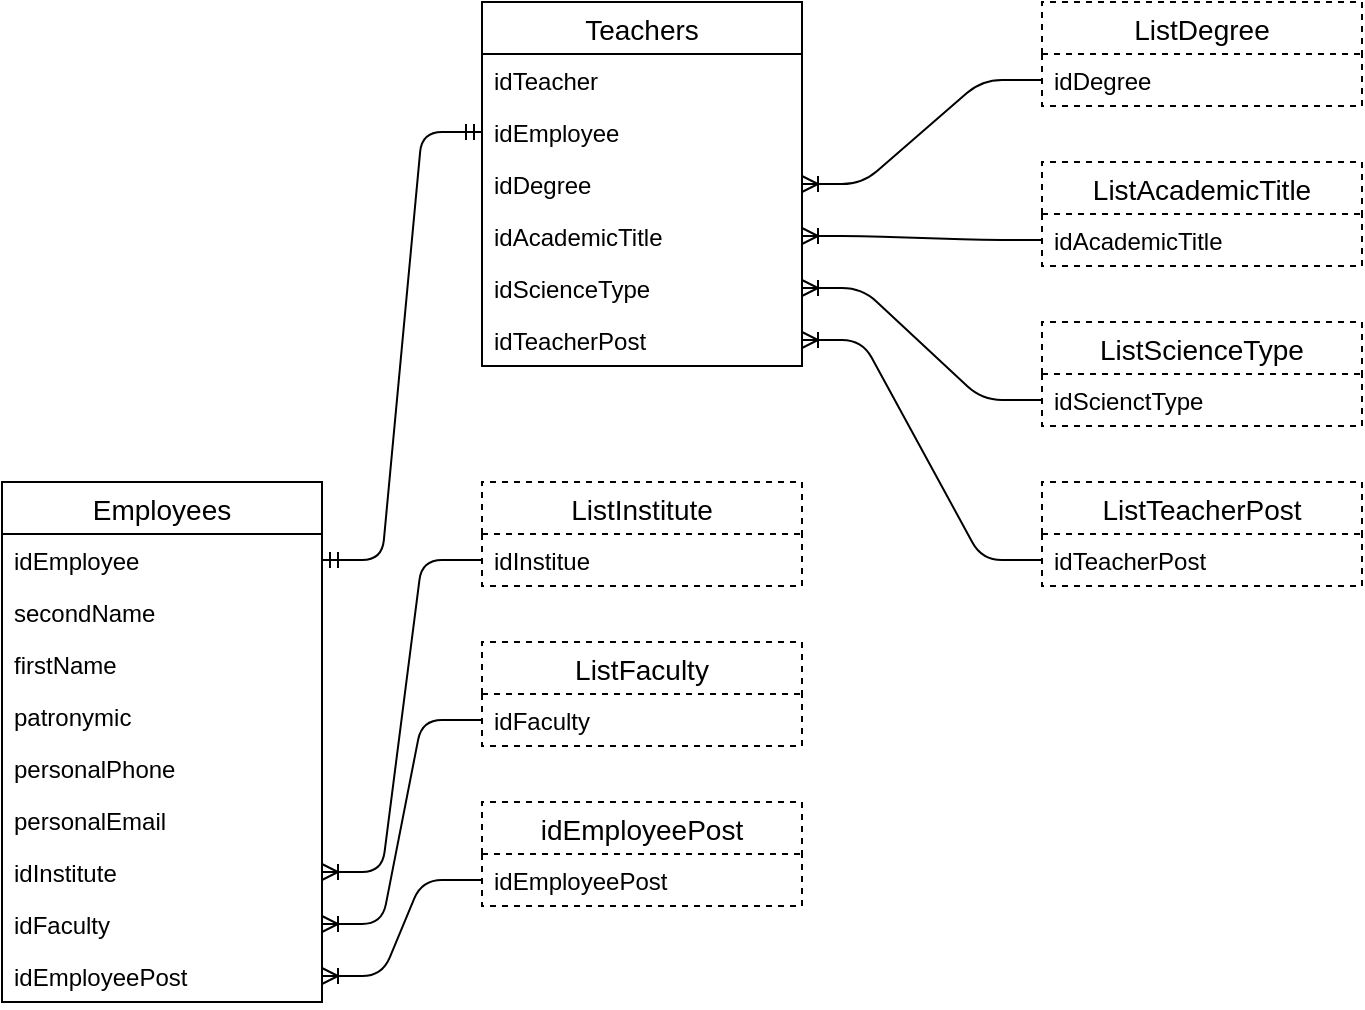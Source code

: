 <mxfile version="13.0.4" type="device"><diagram id="KvwVPR6-o0414KvUUtXg" name="Подсистема кадров"><mxGraphModel dx="525" dy="322" grid="1" gridSize="10" guides="1" tooltips="1" connect="1" arrows="1" fold="1" page="1" pageScale="1" pageWidth="827" pageHeight="1169" math="0" shadow="0"><root><mxCell id="0"/><mxCell id="1" parent="0"/><mxCell id="qUiTbze_9aTlkFSY8JMM-29" value="" style="edgeStyle=entityRelationEdgeStyle;fontSize=12;html=1;endArrow=ERmandOne;startArrow=ERmandOne;" parent="1" source="qUiTbze_9aTlkFSY8JMM-6" target="qUiTbze_9aTlkFSY8JMM-17" edge="1"><mxGeometry width="100" height="100" relative="1" as="geometry"><mxPoint x="530" y="370" as="sourcePoint"/><mxPoint x="630" y="270" as="targetPoint"/></mxGeometry></mxCell><mxCell id="qUiTbze_9aTlkFSY8JMM-16" value="Teachers" style="swimlane;fontStyle=0;childLayout=stackLayout;horizontal=1;startSize=26;horizontalStack=0;resizeParent=1;resizeParentMax=0;resizeLast=0;collapsible=1;marginBottom=0;align=center;fontSize=14;" parent="1" vertex="1"><mxGeometry x="280" y="40" width="160" height="182" as="geometry"/></mxCell><mxCell id="qUiTbze_9aTlkFSY8JMM-23" value="idTeacher" style="text;strokeColor=none;fillColor=none;spacingLeft=4;spacingRight=4;overflow=hidden;rotatable=0;points=[[0,0.5],[1,0.5]];portConstraint=eastwest;fontSize=12;" parent="qUiTbze_9aTlkFSY8JMM-16" vertex="1"><mxGeometry y="26" width="160" height="26" as="geometry"/></mxCell><mxCell id="qUiTbze_9aTlkFSY8JMM-17" value="idEmployee" style="text;strokeColor=none;fillColor=none;spacingLeft=4;spacingRight=4;overflow=hidden;rotatable=0;points=[[0,0.5],[1,0.5]];portConstraint=eastwest;fontSize=12;" parent="qUiTbze_9aTlkFSY8JMM-16" vertex="1"><mxGeometry y="52" width="160" height="26" as="geometry"/></mxCell><mxCell id="qUiTbze_9aTlkFSY8JMM-18" value="idDegree" style="text;strokeColor=none;fillColor=none;spacingLeft=4;spacingRight=4;overflow=hidden;rotatable=0;points=[[0,0.5],[1,0.5]];portConstraint=eastwest;fontSize=12;" parent="qUiTbze_9aTlkFSY8JMM-16" vertex="1"><mxGeometry y="78" width="160" height="26" as="geometry"/></mxCell><mxCell id="qUiTbze_9aTlkFSY8JMM-19" value="idAcademicTitle" style="text;strokeColor=none;fillColor=none;spacingLeft=4;spacingRight=4;overflow=hidden;rotatable=0;points=[[0,0.5],[1,0.5]];portConstraint=eastwest;fontSize=12;" parent="qUiTbze_9aTlkFSY8JMM-16" vertex="1"><mxGeometry y="104" width="160" height="26" as="geometry"/></mxCell><mxCell id="qUiTbze_9aTlkFSY8JMM-22" value="idScienceType" style="text;strokeColor=none;fillColor=none;spacingLeft=4;spacingRight=4;overflow=hidden;rotatable=0;points=[[0,0.5],[1,0.5]];portConstraint=eastwest;fontSize=12;" parent="qUiTbze_9aTlkFSY8JMM-16" vertex="1"><mxGeometry y="130" width="160" height="26" as="geometry"/></mxCell><mxCell id="qUiTbze_9aTlkFSY8JMM-24" value="idTeacherPost" style="text;strokeColor=none;fillColor=none;spacingLeft=4;spacingRight=4;overflow=hidden;rotatable=0;points=[[0,0.5],[1,0.5]];portConstraint=eastwest;fontSize=12;" parent="qUiTbze_9aTlkFSY8JMM-16" vertex="1"><mxGeometry y="156" width="160" height="26" as="geometry"/></mxCell><mxCell id="qUiTbze_9aTlkFSY8JMM-38" value="ListDegree" style="swimlane;fontStyle=0;childLayout=stackLayout;horizontal=1;startSize=26;horizontalStack=0;resizeParent=1;resizeParentMax=0;resizeLast=0;collapsible=1;marginBottom=0;align=center;fontSize=14;dashed=1;" parent="1" vertex="1"><mxGeometry x="560" y="40" width="160" height="52" as="geometry"/></mxCell><mxCell id="qUiTbze_9aTlkFSY8JMM-39" value="idDegree" style="text;strokeColor=none;fillColor=none;spacingLeft=4;spacingRight=4;overflow=hidden;rotatable=0;points=[[0,0.5],[1,0.5]];portConstraint=eastwest;fontSize=12;" parent="qUiTbze_9aTlkFSY8JMM-38" vertex="1"><mxGeometry y="26" width="160" height="26" as="geometry"/></mxCell><mxCell id="qUiTbze_9aTlkFSY8JMM-40" value="ListAcademicTitle" style="swimlane;fontStyle=0;childLayout=stackLayout;horizontal=1;startSize=26;horizontalStack=0;resizeParent=1;resizeParentMax=0;resizeLast=0;collapsible=1;marginBottom=0;align=center;fontSize=14;dashed=1;" parent="1" vertex="1"><mxGeometry x="560" y="120" width="160" height="52" as="geometry"/></mxCell><mxCell id="qUiTbze_9aTlkFSY8JMM-41" value="idAcademicTitle" style="text;strokeColor=none;fillColor=none;spacingLeft=4;spacingRight=4;overflow=hidden;rotatable=0;points=[[0,0.5],[1,0.5]];portConstraint=eastwest;fontSize=12;" parent="qUiTbze_9aTlkFSY8JMM-40" vertex="1"><mxGeometry y="26" width="160" height="26" as="geometry"/></mxCell><mxCell id="qUiTbze_9aTlkFSY8JMM-42" value="ListScienceType" style="swimlane;fontStyle=0;childLayout=stackLayout;horizontal=1;startSize=26;horizontalStack=0;resizeParent=1;resizeParentMax=0;resizeLast=0;collapsible=1;marginBottom=0;align=center;fontSize=14;dashed=1;" parent="1" vertex="1"><mxGeometry x="560" y="200" width="160" height="52" as="geometry"/></mxCell><mxCell id="qUiTbze_9aTlkFSY8JMM-43" value="idScienctType" style="text;strokeColor=none;fillColor=none;spacingLeft=4;spacingRight=4;overflow=hidden;rotatable=0;points=[[0,0.5],[1,0.5]];portConstraint=eastwest;fontSize=12;" parent="qUiTbze_9aTlkFSY8JMM-42" vertex="1"><mxGeometry y="26" width="160" height="26" as="geometry"/></mxCell><mxCell id="qUiTbze_9aTlkFSY8JMM-5" value="Employees" style="swimlane;fontStyle=0;childLayout=stackLayout;horizontal=1;startSize=26;horizontalStack=0;resizeParent=1;resizeParentMax=0;resizeLast=0;collapsible=1;marginBottom=0;align=center;fontSize=14;" parent="1" vertex="1"><mxGeometry x="40" y="280" width="160" height="260" as="geometry"/></mxCell><mxCell id="qUiTbze_9aTlkFSY8JMM-6" value="idEmployee" style="text;strokeColor=none;fillColor=none;spacingLeft=4;spacingRight=4;overflow=hidden;rotatable=0;points=[[0,0.5],[1,0.5]];portConstraint=eastwest;fontSize=12;" parent="qUiTbze_9aTlkFSY8JMM-5" vertex="1"><mxGeometry y="26" width="160" height="26" as="geometry"/></mxCell><mxCell id="qUiTbze_9aTlkFSY8JMM-7" value="secondName" style="text;strokeColor=none;fillColor=none;spacingLeft=4;spacingRight=4;overflow=hidden;rotatable=0;points=[[0,0.5],[1,0.5]];portConstraint=eastwest;fontSize=12;" parent="qUiTbze_9aTlkFSY8JMM-5" vertex="1"><mxGeometry y="52" width="160" height="26" as="geometry"/></mxCell><mxCell id="qUiTbze_9aTlkFSY8JMM-8" value="firstName" style="text;strokeColor=none;fillColor=none;spacingLeft=4;spacingRight=4;overflow=hidden;rotatable=0;points=[[0,0.5],[1,0.5]];portConstraint=eastwest;fontSize=12;" parent="qUiTbze_9aTlkFSY8JMM-5" vertex="1"><mxGeometry y="78" width="160" height="26" as="geometry"/></mxCell><mxCell id="qUiTbze_9aTlkFSY8JMM-9" value="patronymic" style="text;strokeColor=none;fillColor=none;spacingLeft=4;spacingRight=4;overflow=hidden;rotatable=0;points=[[0,0.5],[1,0.5]];portConstraint=eastwest;fontSize=12;" parent="qUiTbze_9aTlkFSY8JMM-5" vertex="1"><mxGeometry y="104" width="160" height="26" as="geometry"/></mxCell><mxCell id="qUiTbze_9aTlkFSY8JMM-28" value="personalPhone" style="text;strokeColor=none;fillColor=none;spacingLeft=4;spacingRight=4;overflow=hidden;rotatable=0;points=[[0,0.5],[1,0.5]];portConstraint=eastwest;fontSize=12;" parent="qUiTbze_9aTlkFSY8JMM-5" vertex="1"><mxGeometry y="130" width="160" height="26" as="geometry"/></mxCell><mxCell id="qUiTbze_9aTlkFSY8JMM-11" value="personalEmail" style="text;strokeColor=none;fillColor=none;spacingLeft=4;spacingRight=4;overflow=hidden;rotatable=0;points=[[0,0.5],[1,0.5]];portConstraint=eastwest;fontSize=12;" parent="qUiTbze_9aTlkFSY8JMM-5" vertex="1"><mxGeometry y="156" width="160" height="26" as="geometry"/></mxCell><mxCell id="qUiTbze_9aTlkFSY8JMM-12" value="idInstitute" style="text;strokeColor=none;fillColor=none;spacingLeft=4;spacingRight=4;overflow=hidden;rotatable=0;points=[[0,0.5],[1,0.5]];portConstraint=eastwest;fontSize=12;" parent="qUiTbze_9aTlkFSY8JMM-5" vertex="1"><mxGeometry y="182" width="160" height="26" as="geometry"/></mxCell><mxCell id="qUiTbze_9aTlkFSY8JMM-13" value="idFaculty" style="text;strokeColor=none;fillColor=none;spacingLeft=4;spacingRight=4;overflow=hidden;rotatable=0;points=[[0,0.5],[1,0.5]];portConstraint=eastwest;fontSize=12;" parent="qUiTbze_9aTlkFSY8JMM-5" vertex="1"><mxGeometry y="208" width="160" height="26" as="geometry"/></mxCell><mxCell id="qUiTbze_9aTlkFSY8JMM-14" value="idEmployeePost" style="text;strokeColor=none;fillColor=none;spacingLeft=4;spacingRight=4;overflow=hidden;rotatable=0;points=[[0,0.5],[1,0.5]];portConstraint=eastwest;fontSize=12;" parent="qUiTbze_9aTlkFSY8JMM-5" vertex="1"><mxGeometry y="234" width="160" height="26" as="geometry"/></mxCell><mxCell id="qUiTbze_9aTlkFSY8JMM-48" value="" style="edgeStyle=entityRelationEdgeStyle;fontSize=12;html=1;endArrow=ERoneToMany;" parent="1" source="qUiTbze_9aTlkFSY8JMM-31" target="qUiTbze_9aTlkFSY8JMM-12" edge="1"><mxGeometry width="100" height="100" relative="1" as="geometry"><mxPoint x="500" y="520" as="sourcePoint"/><mxPoint x="350" y="540" as="targetPoint"/></mxGeometry></mxCell><mxCell id="qUiTbze_9aTlkFSY8JMM-30" value="ListInstitute" style="swimlane;fontStyle=0;childLayout=stackLayout;horizontal=1;startSize=26;horizontalStack=0;resizeParent=1;resizeParentMax=0;resizeLast=0;collapsible=1;marginBottom=0;align=center;fontSize=14;dashed=1;" parent="1" vertex="1"><mxGeometry x="280" y="280" width="160" height="52" as="geometry"/></mxCell><mxCell id="qUiTbze_9aTlkFSY8JMM-31" value="idInstitue" style="text;strokeColor=none;fillColor=none;spacingLeft=4;spacingRight=4;overflow=hidden;rotatable=0;points=[[0,0.5],[1,0.5]];portConstraint=eastwest;fontSize=12;" parent="qUiTbze_9aTlkFSY8JMM-30" vertex="1"><mxGeometry y="26" width="160" height="26" as="geometry"/></mxCell><mxCell id="qUiTbze_9aTlkFSY8JMM-34" value="ListFaculty" style="swimlane;fontStyle=0;childLayout=stackLayout;horizontal=1;startSize=26;horizontalStack=0;resizeParent=1;resizeParentMax=0;resizeLast=0;collapsible=1;marginBottom=0;align=center;fontSize=14;dashed=1;" parent="1" vertex="1"><mxGeometry x="280" y="360" width="160" height="52" as="geometry"/></mxCell><mxCell id="qUiTbze_9aTlkFSY8JMM-35" value="idFaculty" style="text;strokeColor=none;fillColor=none;spacingLeft=4;spacingRight=4;overflow=hidden;rotatable=0;points=[[0,0.5],[1,0.5]];portConstraint=eastwest;fontSize=12;" parent="qUiTbze_9aTlkFSY8JMM-34" vertex="1"><mxGeometry y="26" width="160" height="26" as="geometry"/></mxCell><mxCell id="qUiTbze_9aTlkFSY8JMM-36" value="idEmployeePost" style="swimlane;fontStyle=0;childLayout=stackLayout;horizontal=1;startSize=26;horizontalStack=0;resizeParent=1;resizeParentMax=0;resizeLast=0;collapsible=1;marginBottom=0;align=center;fontSize=14;dashed=1;" parent="1" vertex="1"><mxGeometry x="280" y="440" width="160" height="52" as="geometry"/></mxCell><mxCell id="qUiTbze_9aTlkFSY8JMM-37" value="idEmployeePost" style="text;strokeColor=none;fillColor=none;spacingLeft=4;spacingRight=4;overflow=hidden;rotatable=0;points=[[0,0.5],[1,0.5]];portConstraint=eastwest;fontSize=12;" parent="qUiTbze_9aTlkFSY8JMM-36" vertex="1"><mxGeometry y="26" width="160" height="26" as="geometry"/></mxCell><mxCell id="qUiTbze_9aTlkFSY8JMM-44" value="ListTeacherPost" style="swimlane;fontStyle=0;childLayout=stackLayout;horizontal=1;startSize=26;horizontalStack=0;resizeParent=1;resizeParentMax=0;resizeLast=0;collapsible=1;marginBottom=0;align=center;fontSize=14;dashed=1;" parent="1" vertex="1"><mxGeometry x="560" y="280" width="160" height="52" as="geometry"/></mxCell><mxCell id="qUiTbze_9aTlkFSY8JMM-45" value="idTeacherPost" style="text;strokeColor=none;fillColor=none;spacingLeft=4;spacingRight=4;overflow=hidden;rotatable=0;points=[[0,0.5],[1,0.5]];portConstraint=eastwest;fontSize=12;" parent="qUiTbze_9aTlkFSY8JMM-44" vertex="1"><mxGeometry y="26" width="160" height="26" as="geometry"/></mxCell><mxCell id="qUiTbze_9aTlkFSY8JMM-53" value="" style="edgeStyle=entityRelationEdgeStyle;fontSize=12;html=1;endArrow=ERoneToMany;" parent="1" source="qUiTbze_9aTlkFSY8JMM-45" target="qUiTbze_9aTlkFSY8JMM-24" edge="1"><mxGeometry width="100" height="100" relative="1" as="geometry"><mxPoint x="480" y="450" as="sourcePoint"/><mxPoint x="580" y="350" as="targetPoint"/></mxGeometry></mxCell><mxCell id="qUiTbze_9aTlkFSY8JMM-54" value="" style="edgeStyle=entityRelationEdgeStyle;fontSize=12;html=1;endArrow=ERoneToMany;" parent="1" source="qUiTbze_9aTlkFSY8JMM-35" target="qUiTbze_9aTlkFSY8JMM-13" edge="1"><mxGeometry width="100" height="100" relative="1" as="geometry"><mxPoint x="260" y="640" as="sourcePoint"/><mxPoint x="360" y="540" as="targetPoint"/></mxGeometry></mxCell><mxCell id="qUiTbze_9aTlkFSY8JMM-55" value="" style="edgeStyle=entityRelationEdgeStyle;fontSize=12;html=1;endArrow=ERoneToMany;" parent="1" source="qUiTbze_9aTlkFSY8JMM-37" target="qUiTbze_9aTlkFSY8JMM-14" edge="1"><mxGeometry width="100" height="100" relative="1" as="geometry"><mxPoint x="250" y="670" as="sourcePoint"/><mxPoint x="350" y="570" as="targetPoint"/></mxGeometry></mxCell><mxCell id="qUiTbze_9aTlkFSY8JMM-56" value="" style="edgeStyle=entityRelationEdgeStyle;fontSize=12;html=1;endArrow=ERoneToMany;" parent="1" source="qUiTbze_9aTlkFSY8JMM-43" target="qUiTbze_9aTlkFSY8JMM-22" edge="1"><mxGeometry width="100" height="100" relative="1" as="geometry"><mxPoint x="450" y="430" as="sourcePoint"/><mxPoint x="550" y="330" as="targetPoint"/></mxGeometry></mxCell><mxCell id="qUiTbze_9aTlkFSY8JMM-57" value="" style="edgeStyle=entityRelationEdgeStyle;fontSize=12;html=1;endArrow=ERoneToMany;" parent="1" source="qUiTbze_9aTlkFSY8JMM-41" target="qUiTbze_9aTlkFSY8JMM-19" edge="1"><mxGeometry width="100" height="100" relative="1" as="geometry"><mxPoint x="460" y="450" as="sourcePoint"/><mxPoint x="560" y="350" as="targetPoint"/></mxGeometry></mxCell><mxCell id="qUiTbze_9aTlkFSY8JMM-58" value="" style="edgeStyle=entityRelationEdgeStyle;fontSize=12;html=1;endArrow=ERoneToMany;" parent="1" source="qUiTbze_9aTlkFSY8JMM-39" target="qUiTbze_9aTlkFSY8JMM-18" edge="1"><mxGeometry width="100" height="100" relative="1" as="geometry"><mxPoint x="440" y="430" as="sourcePoint"/><mxPoint x="540" y="330" as="targetPoint"/></mxGeometry></mxCell></root></mxGraphModel></diagram></mxfile>